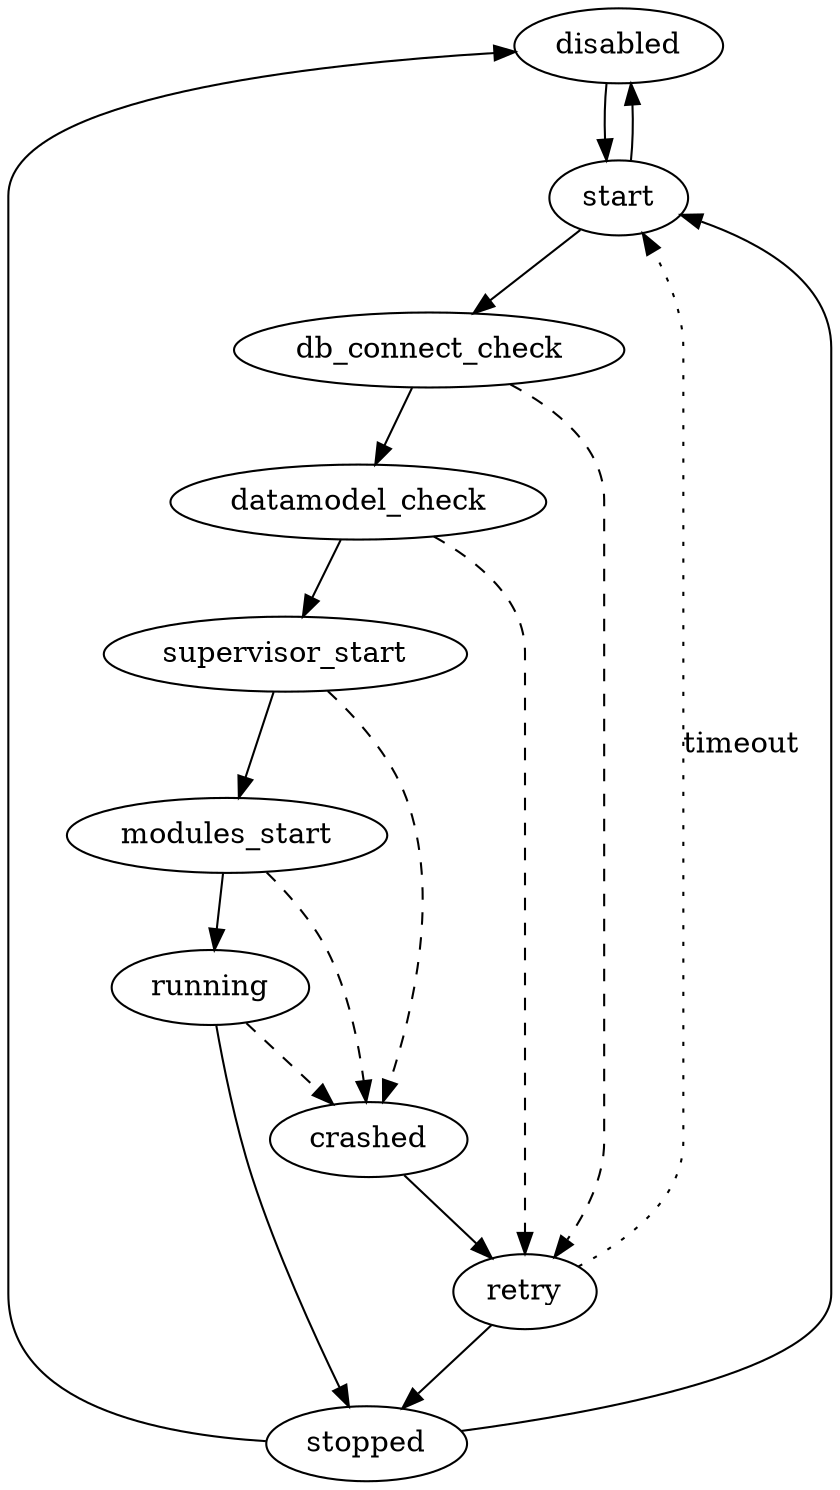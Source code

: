 digraph site_fsm {

	disabled -> start;
	start -> disabled;
	stopped -> disabled;

	start -> db_connect_check;
	db_connect_check -> datamodel_check;
	datamodel_check -> supervisor_start;

	supervisor_start -> modules_start;
	modules_start -> running;

	modules_start -> crashed [style=dashed];
	supervisor_start -> crashed [style=dashed];

	running -> crashed [style=dashed];
	running -> stopped;

	stopped -> start;

	crashed -> retry;
	retry -> start [label="timeout", style=dotted];
	retry -> stopped;

	db_connect_check -> retry [style=dashed];
	datamodel_check -> retry [style=dashed];
}
